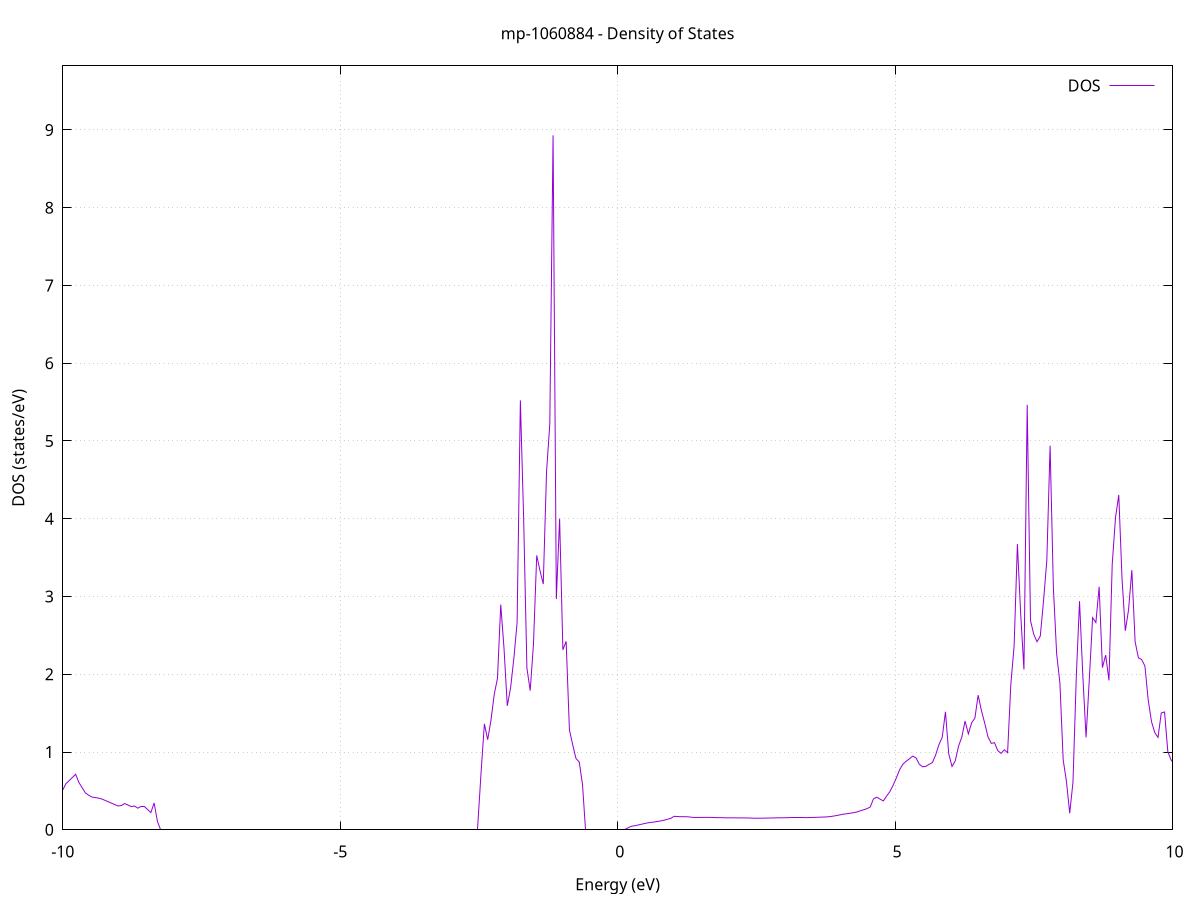 set title 'mp-1060884 - Density of States'
set xlabel 'Energy (eV)'
set ylabel 'DOS (states/eV)'
set grid
set xrange [-10:10]
set yrange [0:9.823]
set xzeroaxis lt -1
set terminal png size 800,600
set output 'mp-1060884_dos_gnuplot.png'
plot '-' using 1:2 with lines title 'DOS'
-41.415100 0.000000
-41.356200 0.000000
-41.297300 0.000000
-41.238300 0.000000
-41.179400 0.000000
-41.120500 0.000000
-41.061500 0.000000
-41.002600 0.000000
-40.943700 0.000000
-40.884700 0.000000
-40.825800 0.000000
-40.766900 0.000000
-40.707900 0.000000
-40.649000 0.000000
-40.590100 0.000000
-40.531100 0.000000
-40.472200 0.000000
-40.413300 0.000000
-40.354300 0.000000
-40.295400 0.000000
-40.236500 0.000000
-40.177500 0.000000
-40.118600 0.000000
-40.059700 0.000000
-40.000700 0.000000
-39.941800 0.000000
-39.882900 0.000000
-39.823900 0.000000
-39.765000 0.000000
-39.706100 0.000000
-39.647100 0.000000
-39.588200 0.000000
-39.529300 0.000000
-39.470300 0.000000
-39.411400 0.000000
-39.352500 0.000000
-39.293500 0.000000
-39.234600 0.000000
-39.175700 0.000000
-39.116700 0.000000
-39.057800 0.000000
-38.998900 0.000000
-38.939900 0.000000
-38.881000 0.000000
-38.822100 0.000000
-38.763100 0.000000
-38.704200 0.000000
-38.645300 0.000000
-38.586300 0.000000
-38.527400 0.000000
-38.468500 0.000000
-38.409500 0.000000
-38.350600 0.000000
-38.291700 0.000000
-38.232700 0.000000
-38.173800 0.000000
-38.114900 0.000000
-38.055900 0.000000
-37.997000 0.000000
-37.938100 0.000000
-37.879100 0.000000
-37.820200 0.000000
-37.761300 0.000000
-37.702300 0.000000
-37.643400 0.000000
-37.584500 0.000000
-37.525500 0.000000
-37.466600 0.000000
-37.407700 0.000000
-37.348700 0.000000
-37.289800 0.000000
-37.230900 0.000000
-37.171900 0.000000
-37.113000 0.000000
-37.054100 0.000000
-36.995100 0.000000
-36.936200 0.000000
-36.877300 0.000000
-36.818300 0.000000
-36.759400 0.000000
-36.700500 0.000000
-36.641500 0.000000
-36.582600 0.000000
-36.523700 0.000000
-36.464700 0.000000
-36.405800 0.000000
-36.346900 0.000000
-36.287900 0.000000
-36.229000 0.000000
-36.170100 0.000000
-36.111200 0.000000
-36.052200 0.098100
-35.993300 0.459300
-35.934400 0.564700
-35.875400 0.539100
-35.816500 0.591100
-35.757600 0.622600
-35.698600 0.661600
-35.639700 0.709200
-35.580800 0.786300
-35.521800 0.862400
-35.462900 0.937900
-35.404000 1.138300
-35.345000 1.352800
-35.286100 1.607200
-35.227200 3.929500
-35.168200 2.289100
-35.109300 0.000000
-35.050400 0.000000
-34.991400 0.000000
-34.932500 0.000000
-34.873600 0.000000
-34.814600 0.000000
-34.755700 0.000000
-34.696800 0.000000
-34.637800 0.000000
-34.578900 0.000000
-34.520000 0.000000
-34.461000 0.000000
-34.402100 0.000000
-34.343200 0.000000
-34.284200 0.000000
-34.225300 0.000000
-34.166400 0.000000
-34.107400 0.000000
-34.048500 0.000000
-33.989600 0.000000
-33.930600 0.000000
-33.871700 0.000000
-33.812800 0.000000
-33.753800 0.000000
-33.694900 0.000000
-33.636000 0.000000
-33.577000 0.000000
-33.518100 0.000000
-33.459200 0.000000
-33.400200 0.000000
-33.341300 0.000000
-33.282400 0.000000
-33.223400 0.000000
-33.164500 0.000000
-33.105600 0.000000
-33.046600 0.000000
-32.987700 0.000000
-32.928800 0.000000
-32.869800 0.000000
-32.810900 0.000000
-32.752000 0.000000
-32.693000 0.000000
-32.634100 0.000000
-32.575200 0.000000
-32.516200 0.000000
-32.457300 0.000000
-32.398400 0.000000
-32.339400 0.000000
-32.280500 0.000000
-32.221600 0.000000
-32.162600 0.000000
-32.103700 0.000000
-32.044800 0.000000
-31.985800 0.000000
-31.926900 0.000000
-31.868000 0.000000
-31.809000 0.000000
-31.750100 0.000000
-31.691200 0.000000
-31.632200 0.000000
-31.573300 0.000000
-31.514400 0.000000
-31.455400 0.000000
-31.396500 0.000000
-31.337600 0.000000
-31.278600 0.000000
-31.219700 0.000000
-31.160800 0.000000
-31.101800 0.000000
-31.042900 0.000000
-30.984000 0.000000
-30.925000 0.000000
-30.866100 0.000000
-30.807200 0.000000
-30.748200 0.000000
-30.689300 0.000000
-30.630400 0.000000
-30.571400 0.000000
-30.512500 0.000000
-30.453600 0.000000
-30.394600 0.000000
-30.335700 0.000000
-30.276800 0.000000
-30.217800 0.000000
-30.158900 0.000000
-30.100000 0.000000
-30.041000 0.000000
-29.982100 0.000000
-29.923200 0.000000
-29.864200 0.000000
-29.805300 0.000000
-29.746400 0.000000
-29.687400 0.000000
-29.628500 0.000000
-29.569600 0.000000
-29.510600 0.000000
-29.451700 0.000000
-29.392800 0.000000
-29.333800 0.000000
-29.274900 0.000000
-29.216000 0.000000
-29.157000 0.000000
-29.098100 0.000000
-29.039200 0.000000
-28.980200 0.000000
-28.921300 0.000000
-28.862400 0.000000
-28.803400 0.000000
-28.744500 0.000000
-28.685600 0.000000
-28.626600 0.000000
-28.567700 0.000000
-28.508800 0.000000
-28.449800 0.000000
-28.390900 0.000000
-28.332000 0.000000
-28.273000 0.000000
-28.214100 0.000000
-28.155200 0.000000
-28.096200 0.000000
-28.037300 0.000000
-27.978400 0.000000
-27.919400 0.000000
-27.860500 0.000000
-27.801600 0.000000
-27.742600 0.000000
-27.683700 0.000000
-27.624800 0.000000
-27.565800 0.000000
-27.506900 0.000000
-27.448000 0.000000
-27.389100 0.000000
-27.330100 0.000000
-27.271200 0.000000
-27.212300 0.000000
-27.153300 0.000000
-27.094400 0.000000
-27.035500 0.000000
-26.976500 0.000000
-26.917600 0.000000
-26.858700 0.000000
-26.799700 0.000000
-26.740800 0.000000
-26.681900 0.000000
-26.622900 0.000000
-26.564000 0.000000
-26.505100 0.000000
-26.446100 0.000000
-26.387200 0.000000
-26.328300 0.000000
-26.269300 0.000000
-26.210400 0.000000
-26.151500 0.000000
-26.092500 0.000000
-26.033600 0.000000
-25.974700 0.000000
-25.915700 0.000000
-25.856800 0.000000
-25.797900 0.000000
-25.738900 0.000000
-25.680000 0.000000
-25.621100 0.000000
-25.562100 0.000000
-25.503200 0.000000
-25.444300 0.000000
-25.385300 0.000000
-25.326400 0.000000
-25.267500 0.000000
-25.208500 0.000000
-25.149600 0.000000
-25.090700 0.000000
-25.031700 0.000000
-24.972800 0.000000
-24.913900 0.000000
-24.854900 0.000000
-24.796000 0.000000
-24.737100 0.000000
-24.678100 0.000000
-24.619200 0.000000
-24.560300 0.000000
-24.501300 0.000000
-24.442400 0.000000
-24.383500 0.000000
-24.324500 0.000000
-24.265600 0.000000
-24.206700 0.000000
-24.147700 0.000000
-24.088800 0.000000
-24.029900 0.000000
-23.970900 0.000000
-23.912000 0.000000
-23.853100 0.000000
-23.794100 0.000000
-23.735200 0.000000
-23.676300 0.000000
-23.617300 0.000000
-23.558400 0.000000
-23.499500 0.000000
-23.440500 0.000000
-23.381600 0.000000
-23.322700 0.000000
-23.263700 0.000000
-23.204800 0.000000
-23.145900 0.000000
-23.086900 0.000000
-23.028000 0.000000
-22.969100 0.000000
-22.910100 0.000000
-22.851200 0.000000
-22.792300 0.000000
-22.733300 0.000000
-22.674400 0.000000
-22.615500 0.000000
-22.556500 0.000000
-22.497600 0.000000
-22.438700 0.000000
-22.379700 0.000000
-22.320800 0.000000
-22.261900 0.000000
-22.202900 0.000000
-22.144000 0.000000
-22.085100 0.000000
-22.026100 0.000000
-21.967200 0.000000
-21.908300 0.000000
-21.849300 0.000000
-21.790400 0.000000
-21.731500 0.000000
-21.672500 0.000000
-21.613600 0.000000
-21.554700 0.000000
-21.495700 0.000000
-21.436800 0.000000
-21.377900 0.000000
-21.318900 0.000000
-21.260000 0.000000
-21.201100 0.000000
-21.142100 0.000000
-21.083200 0.000000
-21.024300 0.000000
-20.965300 0.000000
-20.906400 0.000000
-20.847500 0.000000
-20.788500 0.000000
-20.729600 0.000000
-20.670700 0.000000
-20.611700 0.000000
-20.552800 0.000000
-20.493900 0.000000
-20.434900 0.000000
-20.376000 0.000000
-20.317100 0.000000
-20.258100 0.000000
-20.199200 0.000000
-20.140300 0.000000
-20.081300 0.000000
-20.022400 0.000000
-19.963500 0.000000
-19.904500 0.000000
-19.845600 0.000000
-19.786700 0.000000
-19.727700 0.000000
-19.668800 0.000000
-19.609900 0.000000
-19.550900 0.000000
-19.492000 0.000000
-19.433100 0.000000
-19.374100 0.000000
-19.315200 0.000000
-19.256300 0.000000
-19.197300 0.000000
-19.138400 0.000000
-19.079500 0.000000
-19.020500 0.000000
-18.961600 0.000000
-18.902700 0.000000
-18.843700 0.000000
-18.784800 0.000000
-18.725900 0.000000
-18.666900 0.000000
-18.608000 0.000000
-18.549100 0.000000
-18.490200 0.000000
-18.431200 0.000000
-18.372300 0.000000
-18.313400 0.000000
-18.254400 0.000000
-18.195500 0.000000
-18.136600 0.000000
-18.077600 0.000000
-18.018700 0.000000
-17.959800 0.000000
-17.900800 0.000000
-17.841900 0.000000
-17.783000 0.000000
-17.724000 0.000000
-17.665100 0.000000
-17.606200 0.000000
-17.547200 0.000000
-17.488300 0.000000
-17.429400 0.000000
-17.370400 0.000000
-17.311500 0.000000
-17.252600 0.000000
-17.193600 0.000000
-17.134700 0.000000
-17.075800 0.000000
-17.016800 0.000000
-16.957900 0.000000
-16.899000 0.000000
-16.840000 0.000000
-16.781100 0.000000
-16.722200 0.000000
-16.663200 0.000000
-16.604300 0.000000
-16.545400 0.000000
-16.486400 0.000000
-16.427500 0.000000
-16.368600 0.000000
-16.309600 0.000000
-16.250700 0.000000
-16.191800 0.000000
-16.132800 0.000000
-16.073900 0.000000
-16.015000 0.000000
-15.956000 0.000000
-15.897100 0.000000
-15.838200 0.000000
-15.779200 0.000000
-15.720300 0.000000
-15.661400 0.000000
-15.602400 0.000000
-15.543500 0.000000
-15.484600 0.000000
-15.425600 0.000000
-15.366700 0.000000
-15.307800 0.000000
-15.248800 0.000000
-15.189900 0.000000
-15.131000 0.000000
-15.072000 0.000000
-15.013100 0.000000
-14.954200 0.000000
-14.895200 0.000000
-14.836300 0.000000
-14.777400 0.000000
-14.718400 0.000000
-14.659500 0.000000
-14.600600 0.000000
-14.541600 0.000000
-14.482700 0.000000
-14.423800 0.000000
-14.364800 0.000000
-14.305900 0.000000
-14.247000 0.000000
-14.188000 0.000000
-14.129100 0.000000
-14.070200 0.000000
-14.011200 0.000000
-13.952300 0.834900
-13.893400 0.335200
-13.834400 0.388300
-13.775500 0.441400
-13.716600 0.494500
-13.657600 0.425200
-13.598700 0.444300
-13.539800 0.463400
-13.480800 0.482500
-13.421900 0.505500
-13.363000 0.530600
-13.304000 0.564700
-13.245100 0.895600
-13.186200 0.766000
-13.127200 0.636400
-13.068300 0.506800
-13.009400 0.401500
-12.950400 0.268000
-12.891500 0.259600
-12.832600 0.251200
-12.773600 0.242900
-12.714700 0.234500
-12.655800 0.226100
-12.596800 0.217700
-12.537900 0.173300
-12.479000 0.170700
-12.420000 0.168100
-12.361100 0.165600
-12.302200 0.163000
-12.243200 0.160400
-12.184300 0.222500
-12.125400 0.225800
-12.066400 0.229100
-12.007500 0.232400
-11.948600 0.238800
-11.889600 0.256500
-11.830700 0.274300
-11.771800 0.335800
-11.712800 0.720500
-11.653900 0.675700
-11.595000 0.733400
-11.536000 0.713700
-11.477100 0.746700
-11.418200 0.782700
-11.359200 0.477300
-11.300300 0.231400
-11.241400 0.202900
-11.182400 0.362300
-11.123500 0.683500
-11.064600 1.054900
-11.005600 1.056300
-10.946700 1.064300
-10.887800 1.076100
-10.828800 1.357900
-10.769900 1.206300
-10.711000 1.345300
-10.652000 1.711000
-10.593100 1.336400
-10.534200 0.770600
-10.475200 1.983400
-10.416300 1.405700
-10.357400 0.427300
-10.298400 0.431100
-10.239500 0.434800
-10.180600 0.438600
-10.121600 0.442300
-10.062700 0.446100
-10.003800 0.506300
-9.944800 0.591100
-9.885900 0.632200
-9.827000 0.673100
-9.768100 0.714000
-9.709100 0.607100
-9.650200 0.540300
-9.591300 0.473400
-9.532300 0.443700
-9.473400 0.420400
-9.414500 0.413700
-9.355500 0.407400
-9.296600 0.395800
-9.237700 0.377800
-9.178700 0.359700
-9.119800 0.341600
-9.060900 0.323600
-9.001900 0.305500
-8.943000 0.313000
-8.884100 0.337100
-8.825100 0.317900
-8.766200 0.298800
-8.707300 0.305000
-8.648300 0.277700
-8.589400 0.300000
-8.530500 0.299100
-8.471500 0.260300
-8.412600 0.221400
-8.353700 0.345200
-8.294700 0.108200
-8.235800 0.000000
-8.176900 0.000000
-8.117900 0.000000
-8.059000 0.000000
-8.000100 0.000000
-7.941100 0.000000
-7.882200 0.000000
-7.823300 0.000000
-7.764300 0.000000
-7.705400 0.000000
-7.646500 0.000000
-7.587500 0.000000
-7.528600 0.000000
-7.469700 0.000000
-7.410700 0.000000
-7.351800 0.000000
-7.292900 0.000000
-7.233900 0.000000
-7.175000 0.000000
-7.116100 0.000000
-7.057100 0.000000
-6.998200 0.000000
-6.939300 0.000000
-6.880300 0.000000
-6.821400 0.000000
-6.762500 0.000000
-6.703500 0.000000
-6.644600 0.000000
-6.585700 0.000000
-6.526700 0.000000
-6.467800 0.000000
-6.408900 0.000000
-6.349900 0.000000
-6.291000 0.000000
-6.232100 0.000000
-6.173100 0.000000
-6.114200 0.000000
-6.055300 0.000000
-5.996300 0.000000
-5.937400 0.000000
-5.878500 0.000000
-5.819500 0.000000
-5.760600 0.000000
-5.701700 0.000000
-5.642700 0.000000
-5.583800 0.000000
-5.524900 0.000000
-5.465900 0.000000
-5.407000 0.000000
-5.348100 0.000000
-5.289100 0.000000
-5.230200 0.000000
-5.171300 0.000000
-5.112300 0.000000
-5.053400 0.000000
-4.994500 0.000000
-4.935500 0.000000
-4.876600 0.000000
-4.817700 0.000000
-4.758700 0.000000
-4.699800 0.000000
-4.640900 0.000000
-4.581900 0.000000
-4.523000 0.000000
-4.464100 0.000000
-4.405100 0.000000
-4.346200 0.000000
-4.287300 0.000000
-4.228300 0.000000
-4.169400 0.000000
-4.110500 0.000000
-4.051500 0.000000
-3.992600 0.000000
-3.933700 0.000000
-3.874700 0.000000
-3.815800 0.000000
-3.756900 0.000000
-3.697900 0.000000
-3.639000 0.000000
-3.580100 0.000000
-3.521100 0.000000
-3.462200 0.000000
-3.403300 0.000000
-3.344300 0.000000
-3.285400 0.000000
-3.226500 0.000000
-3.167500 0.000000
-3.108600 0.000000
-3.049700 0.000000
-2.990700 0.000000
-2.931800 0.000000
-2.872900 0.000000
-2.813900 0.000000
-2.755000 0.000000
-2.696100 0.000000
-2.637100 0.000000
-2.578200 0.000000
-2.519300 0.000000
-2.460300 0.748200
-2.401400 1.362300
-2.342500 1.158400
-2.283500 1.405800
-2.224600 1.739100
-2.165700 1.947900
-2.106700 2.895100
-2.047800 2.331900
-1.988900 1.594000
-1.929900 1.822100
-1.871000 2.199000
-1.812100 2.664200
-1.753100 5.521300
-1.694200 4.004400
-1.635300 2.078800
-1.576300 1.789200
-1.517400 2.382700
-1.458500 3.528100
-1.399500 3.332000
-1.340600 3.160000
-1.281700 4.598000
-1.222700 5.220900
-1.163800 8.929700
-1.104900 2.967100
-1.046000 4.000400
-0.987000 2.314500
-0.928100 2.422300
-0.869200 1.284800
-0.810200 1.093000
-0.751300 0.917300
-0.692400 0.871800
-0.633400 0.583200
-0.574500 0.000000
-0.515600 0.000000
-0.456600 0.000000
-0.397700 0.000000
-0.338800 0.000000
-0.279800 0.000000
-0.220900 0.000000
-0.162000 0.000000
-0.103000 0.000000
-0.044100 0.000000
0.014800 0.000000
0.073800 0.000000
0.132700 0.005200
0.191600 0.027500
0.250600 0.045500
0.309500 0.052100
0.368400 0.061100
0.427400 0.071000
0.486300 0.080500
0.545200 0.089400
0.604200 0.095300
0.663100 0.100400
0.722000 0.107100
0.781000 0.114500
0.839900 0.123500
0.898800 0.135100
0.957800 0.147300
1.016700 0.173300
1.075600 0.170200
1.134600 0.167700
1.193500 0.168500
1.252400 0.167300
1.311400 0.163300
1.370300 0.158500
1.429200 0.158300
1.488200 0.158800
1.547100 0.159300
1.606000 0.159500
1.665000 0.159300
1.723900 0.158000
1.782800 0.155800
1.841800 0.155900
1.900700 0.155100
1.959600 0.153800
2.018600 0.153300
2.077500 0.153200
2.136400 0.153100
2.195400 0.153000
2.254300 0.152700
2.313200 0.152200
2.372200 0.151200
2.431100 0.149500
2.490000 0.148400
2.549000 0.148800
2.607900 0.149400
2.666800 0.150100
2.725800 0.150900
2.784700 0.151800
2.843600 0.152900
2.902600 0.154200
2.961500 0.154700
3.020400 0.154900
3.079400 0.155100
3.138300 0.155200
3.197200 0.155200
3.256200 0.155300
3.315100 0.155300
3.374000 0.155900
3.433000 0.156800
3.491900 0.157900
3.550800 0.159500
3.609800 0.161000
3.668700 0.162600
3.727600 0.164200
3.786600 0.166500
3.845500 0.171500
3.904400 0.177900
3.963400 0.185600
4.022300 0.194000
4.081200 0.202300
4.140200 0.207700
4.199100 0.213500
4.258000 0.220200
4.317000 0.230000
4.375900 0.244600
4.434800 0.257900
4.493800 0.271200
4.552700 0.293500
4.611600 0.398800
4.670600 0.418800
4.729500 0.394400
4.788400 0.370700
4.847400 0.434000
4.906300 0.490700
4.965200 0.573200
5.024200 0.669900
5.083100 0.773900
5.142000 0.844200
5.201000 0.882100
5.259900 0.913600
5.318800 0.947400
5.377800 0.923900
5.436700 0.843300
5.495600 0.809800
5.554600 0.815800
5.613500 0.841300
5.672400 0.863800
5.731400 0.962600
5.790300 1.093600
5.849200 1.187000
5.908200 1.517400
5.967100 0.976400
6.026000 0.814500
6.085000 0.886900
6.143900 1.075100
6.202800 1.191700
6.261800 1.398300
6.320700 1.233600
6.379600 1.375400
6.438600 1.435500
6.497500 1.731200
6.556400 1.532200
6.615400 1.372100
6.674300 1.195300
6.733200 1.111500
6.792200 1.119600
6.851100 1.018200
6.910000 0.982200
6.969000 1.028800
7.027900 0.991200
7.086800 1.875000
7.145800 2.366400
7.204700 3.673800
7.263600 2.779800
7.322600 2.060700
7.381500 5.464700
7.440400 2.691400
7.499400 2.513500
7.558300 2.418200
7.617200 2.490900
7.676200 2.947000
7.735100 3.464200
7.794000 4.938300
7.852900 3.117600
7.911900 2.265600
7.970800 1.887500
8.029700 0.900600
8.088700 0.620700
8.147600 0.213300
8.206500 0.612800
8.265500 1.956000
8.324400 2.938800
8.383300 1.990100
8.442300 1.188500
8.501200 1.943100
8.560100 2.727700
8.619100 2.664300
8.678000 3.124500
8.736900 2.085200
8.795900 2.245700
8.854800 1.920700
8.913700 3.414300
8.972700 4.012600
9.031600 4.305900
9.090500 3.228200
9.149500 2.558300
9.208400 2.831200
9.267300 3.338500
9.326300 2.419500
9.385200 2.211300
9.444100 2.189900
9.503100 2.104800
9.562000 1.671200
9.620900 1.392800
9.679900 1.250600
9.738800 1.187200
9.797700 1.502000
9.856700 1.515200
9.915600 1.005100
9.974500 0.898700
10.033500 0.842500
10.092400 0.818900
10.151300 0.833900
10.210300 0.901500
10.269200 0.957200
10.328100 0.957700
10.387100 0.910400
10.446000 0.855100
10.504900 0.821900
10.563900 0.727000
10.622800 0.578300
10.681700 0.577800
10.740700 0.594000
10.799600 0.777700
10.858500 0.978600
10.917500 1.132200
10.976400 1.205800
11.035300 1.251100
11.094300 1.045800
11.153200 0.764400
11.212100 0.762300
11.271100 0.783100
11.330000 0.824700
11.388900 0.781200
11.447900 0.742100
11.506800 0.762500
11.565700 0.820400
11.624700 0.841700
11.683600 0.817000
11.742500 0.796200
11.801500 0.772000
11.860400 0.745500
11.919300 0.761600
11.978300 0.777300
12.037200 0.805000
12.096100 0.815000
12.155100 0.811900
12.214000 0.810400
12.272900 0.816200
12.331900 0.791100
12.390800 0.785400
12.449700 0.762700
12.508700 0.711100
12.567600 0.650300
12.626500 0.592700
12.685500 0.566500
12.744400 0.547400
12.803300 0.544900
12.862300 0.558200
12.921200 0.560500
12.980100 0.575500
13.039100 0.611300
13.098000 0.682700
13.156900 0.695400
13.215900 0.782900
13.274800 0.776800
13.333700 0.766800
13.392700 0.743500
13.451600 0.735100
13.510500 0.693000
13.569500 0.644300
13.628400 0.620600
13.687300 0.687300
13.746300 0.831100
13.805200 0.893900
13.864100 0.874600
13.923100 0.876400
13.982000 0.830900
14.040900 0.836200
14.099900 0.826000
14.158800 0.824800
14.217700 0.802900
14.276700 0.798000
14.335600 0.768100
14.394500 0.777400
14.453500 0.727500
14.512400 0.727000
14.571300 0.729700
14.630300 0.755600
14.689200 0.739100
14.748100 0.666700
14.807100 0.622300
14.866000 0.586100
14.924900 0.549100
14.983900 0.537600
15.042800 0.592600
15.101700 0.666500
15.160700 0.767900
15.219600 0.832200
15.278500 0.850500
15.337500 0.834500
15.396400 0.756700
15.455300 0.724800
15.514300 0.681400
15.573200 0.668800
15.632100 0.657900
15.691100 0.618100
15.750000 0.615500
15.808900 0.604400
15.867900 0.601600
15.926800 0.593500
15.985700 0.588300
16.044700 0.587300
16.103600 0.599600
16.162500 0.603700
16.221500 0.663700
16.280400 0.639700
16.339300 0.579100
16.398300 0.518800
16.457200 0.484900
16.516100 0.489500
16.575000 0.486600
16.634000 0.490300
16.692900 0.500600
16.751800 0.500700
16.810800 0.493700
16.869700 0.489400
16.928600 0.491400
16.987600 0.510500
17.046500 0.525000
17.105400 0.550500
17.164400 0.585300
17.223300 0.589000
17.282200 0.574000
17.341200 0.542800
17.400100 0.504300
17.459000 0.482400
17.518000 0.463700
17.576900 0.459900
17.635800 0.461800
17.694800 0.463500
17.753700 0.465100
17.812600 0.467200
17.871600 0.470600
17.930500 0.512500
17.989400 0.600800
18.048400 0.580000
18.107300 0.581600
18.166200 0.591300
18.225200 0.629200
18.284100 0.631400
18.343000 0.665300
18.402000 0.697200
18.460900 0.681100
18.519800 0.652000
18.578800 0.626300
18.637700 0.616100
18.696600 0.615600
18.755600 0.647900
18.814500 0.688500
18.873400 0.658100
18.932400 0.671300
18.991300 0.668400
19.050200 0.674100
19.109200 0.693300
19.168100 0.721000
19.227000 0.774600
19.286000 0.804600
19.344900 0.822600
19.403800 0.772100
19.462800 0.689200
19.521700 0.648700
19.580600 0.595100
19.639600 0.541800
19.698500 0.503900
19.757400 0.477700
19.816400 0.471900
19.875300 0.487200
19.934200 0.527300
19.993200 0.571400
20.052100 0.620200
20.111000 0.647500
20.170000 0.647900
20.228900 0.638600
20.287800 0.642000
20.346800 0.655700
20.405700 0.671400
20.464600 0.690600
20.523600 0.690500
20.582500 0.661500
20.641400 0.653900
20.700400 0.644900
20.759300 0.634900
20.818200 0.617400
20.877200 0.613600
20.936100 0.625700
20.995000 0.628600
21.054000 0.637600
21.112900 0.614600
21.171800 0.595200
21.230800 0.585900
21.289700 0.579900
21.348600 0.584600
21.407600 0.543500
21.466500 0.538400
21.525400 0.567600
21.584400 0.703000
21.643300 0.813500
21.702200 0.802700
21.761200 0.833500
21.820100 0.814600
21.879000 0.848400
21.938000 0.906300
21.996900 0.939800
22.055800 0.932700
22.114800 0.847900
22.173700 0.798000
22.232600 0.786400
22.291600 0.785000
22.350500 0.776600
22.409400 0.732900
22.468400 0.744000
22.527300 0.779900
22.586200 0.784200
22.645200 0.778700
22.704100 0.754000
22.763000 0.734400
22.822000 0.745000
22.880900 0.745500
22.939800 0.729200
22.998800 0.667100
23.057700 0.677500
23.116600 0.659600
23.175600 0.662200
23.234500 0.666600
23.293400 0.687100
23.352400 0.704700
23.411300 0.735900
23.470200 0.801800
23.529200 0.878800
23.588100 0.885400
23.647000 0.923700
23.706000 1.074000
23.764900 1.068300
23.823800 0.955100
23.882800 0.898800
23.941700 0.893100
24.000600 0.931600
24.059600 0.852400
24.118500 0.837900
24.177400 0.797000
24.236400 0.781000
24.295300 0.805900
24.354200 0.784100
24.413200 0.713100
24.472100 0.903700
24.531000 0.765800
24.590000 0.707500
24.648900 0.695300
24.707800 0.851900
24.766800 0.926600
24.825700 0.848400
24.884600 0.844900
24.943600 0.755400
25.002500 0.737900
25.061400 0.738600
25.120400 0.720300
25.179300 0.695500
25.238200 0.648700
25.297200 0.620900
25.356100 0.600900
25.415000 0.562600
25.473900 0.547300
25.532900 0.531200
25.591800 0.522400
25.650700 0.557600
25.709700 0.542100
25.768600 0.484000
25.827500 0.439300
25.886500 0.421300
25.945400 0.414800
26.004300 0.431000
26.063300 0.464300
26.122200 0.509700
26.181100 0.582800
26.240100 0.661800
26.299000 0.755600
26.357900 0.953600
26.416900 1.001200
26.475800 1.063800
26.534700 1.055300
26.593700 1.036100
26.652600 1.014800
26.711500 0.895500
26.770500 0.814800
26.829400 0.744000
26.888300 0.740700
26.947300 0.753900
27.006200 0.813300
27.065100 0.881800
27.124100 0.919700
27.183000 0.916400
27.241900 0.897800
27.300900 0.887300
27.359800 0.884800
27.418700 0.855000
27.477700 0.871600
27.536600 0.779600
27.595500 0.716600
27.654500 0.716100
27.713400 0.905900
27.772300 0.917400
27.831300 0.876700
27.890200 0.868400
27.949100 0.894300
28.008100 0.938400
28.067000 0.924600
28.125900 0.903800
28.184900 0.936600
28.243800 0.969600
28.302700 0.929400
28.361700 0.917400
28.420600 0.936000
28.479500 0.921900
28.538500 0.892500
28.597400 0.887900
28.656300 0.862800
28.715300 0.875100
28.774200 0.885700
28.833100 0.889100
28.892100 0.885000
28.951000 0.893600
29.009900 0.945100
29.068900 0.863100
29.127800 0.801600
29.186700 0.734000
29.245700 0.684700
29.304600 0.655200
29.363500 0.635200
29.422500 0.639800
29.481400 0.644300
29.540300 0.652400
29.599300 0.680600
29.658200 0.713900
29.717100 0.755100
29.776100 0.831400
29.835000 0.938300
29.893900 0.931600
29.952900 0.975200
30.011800 1.039500
30.070700 1.106500
30.129700 1.099000
30.188600 1.082800
30.247500 1.104300
30.306500 1.158600
30.365400 1.145200
30.424300 1.093700
30.483300 1.028500
30.542200 0.946500
30.601100 0.915300
30.660100 0.860200
30.719000 0.845500
30.777900 0.848400
30.836900 0.873500
30.895800 0.899000
30.954700 0.908800
31.013700 0.947700
31.072600 1.003700
31.131500 0.948800
31.190500 0.870600
31.249400 0.850100
31.308300 0.872200
31.367300 0.908800
31.426200 0.903700
31.485100 0.929400
31.544100 0.935500
31.603000 0.968800
31.661900 0.937900
31.720900 0.917200
31.779800 0.918100
31.838700 0.939000
31.897700 0.964800
31.956600 1.025600
32.015500 1.093000
32.074500 1.070700
32.133400 1.057000
32.192300 1.032700
32.251300 1.002200
32.310200 0.988300
32.369100 1.012600
32.428100 1.036000
32.487000 1.052900
32.545900 1.050800
32.604900 1.011800
32.663800 1.011800
32.722700 0.897100
32.781700 0.882900
32.840600 0.881900
32.899500 0.884800
32.958500 0.894600
33.017400 0.940300
33.076300 0.984000
33.135300 1.014900
33.194200 0.983800
33.253100 0.982600
33.312100 0.931300
33.371000 0.921600
33.429900 0.935100
33.488900 0.966000
33.547800 0.969800
33.606700 0.933300
33.665700 0.950100
33.724600 0.928000
33.783500 0.927300
33.842500 0.980200
33.901400 1.025200
33.960300 1.177400
34.019300 1.325000
34.078200 1.321100
34.137100 1.287000
34.196000 1.192200
34.255000 1.125600
34.313900 1.064600
34.372800 1.016100
34.431800 0.960800
34.490700 0.936600
34.549600 0.924300
34.608600 0.939400
34.667500 0.989500
34.726400 1.062100
34.785400 1.093300
34.844300 1.126800
34.903200 1.126700
34.962200 1.182300
35.021100 1.219900
35.080000 1.225000
35.139000 1.232700
35.197900 1.144000
35.256800 1.077000
35.315800 1.052000
35.374700 1.024200
35.433600 0.972600
35.492600 0.972200
35.551500 0.991700
35.610400 1.025100
35.669400 1.082100
35.728300 1.093700
35.787200 1.087000
35.846200 1.115800
35.905100 1.081400
35.964000 1.153500
36.023000 1.132900
36.081900 1.162600
36.140800 1.173600
36.199800 1.112000
36.258700 1.085800
36.317600 1.096000
36.376600 1.131000
36.435500 1.004200
36.494400 0.962100
36.553400 0.957600
36.612300 0.995800
36.671200 1.046900
36.730200 1.100600
36.789100 1.171600
36.848000 1.254200
36.907000 1.270200
36.965900 1.293000
37.024800 1.281900
37.083800 1.273700
37.142700 1.182600
37.201600 1.154800
37.260600 1.118500
37.319500 1.116800
37.378400 1.110400
37.437400 1.048600
37.496300 1.019300
37.555200 1.018900
37.614200 1.046800
37.673100 1.066000
37.732000 1.163700
37.791000 1.120500
37.849900 1.124300
37.908800 1.146400
37.967800 1.151100
38.026700 1.150000
38.085600 1.160200
38.144600 1.173800
38.203500 1.162600
38.262400 1.185000
38.321400 1.141900
38.380300 1.137600
38.439200 1.151600
38.498200 1.160600
38.557100 1.178100
38.616000 1.185400
38.675000 1.195200
38.733900 1.148900
38.792800 1.140500
38.851800 1.173000
38.910700 1.208500
38.969600 1.205100
39.028600 1.220600
39.087500 1.161200
39.146400 1.112800
39.205400 1.074600
39.264300 0.995800
39.323200 0.926600
39.382200 0.889200
39.441100 0.842400
39.500000 0.818600
39.559000 0.817400
39.617900 0.868600
39.676800 0.908600
39.735800 0.900800
39.794700 0.874600
39.853600 0.888300
39.912600 0.918300
39.971500 0.882700
40.030400 0.925500
40.089400 0.957800
40.148300 0.976900
40.207200 1.078700
40.266200 1.105200
40.325100 1.105200
40.384000 1.063200
40.443000 1.004400
40.501900 0.961000
40.560800 0.957700
40.619800 1.030200
40.678700 1.090500
40.737600 1.146000
40.796600 1.169800
40.855500 1.178200
40.914400 1.176100
40.973400 1.158700
41.032300 1.128100
41.091200 1.103800
41.150200 1.097000
41.209100 1.073900
41.268000 1.043300
41.327000 1.020200
41.385900 1.044600
41.444800 1.008800
41.503800 0.998300
41.562700 0.987900
41.621600 1.078800
41.680600 1.096900
41.739500 1.083600
41.798400 1.082800
41.857400 1.027600
41.916300 1.030200
41.975200 1.026500
42.034200 1.063200
42.093100 1.019200
42.152000 1.017900
42.211000 1.015400
42.269900 1.009800
42.328800 0.960100
42.387800 0.935300
42.446700 0.927900
42.505600 0.904900
42.564600 0.906200
42.623500 0.927800
42.682400 0.957000
42.741400 1.019900
42.800300 1.060400
42.859200 1.037000
42.918200 1.015200
42.977100 1.033000
43.036000 1.061100
43.094900 1.069300
43.153900 1.105500
43.212800 1.138900
43.271700 1.102000
43.330700 1.033400
43.389600 1.029900
43.448500 1.051600
43.507500 0.998900
43.566400 1.058900
43.625300 1.092200
43.684300 1.106500
43.743200 1.090500
43.802100 1.071700
43.861100 1.089200
43.920000 1.081100
43.978900 1.067900
44.037900 1.073200
44.096800 1.092100
44.155700 1.107200
44.214700 1.128300
44.273600 1.111300
44.332500 1.084200
44.391500 1.117300
44.450400 1.167800
44.509300 1.242700
44.568300 1.072900
44.627200 1.046400
44.686100 1.016300
44.745100 0.983800
44.804000 0.971000
44.862900 0.957000
44.921900 0.979400
44.980800 1.002100
45.039700 1.137400
45.098700 1.184300
45.157600 1.154400
45.216500 1.123200
45.275500 1.128700
45.334400 1.220300
45.393300 1.226400
45.452300 1.227300
45.511200 1.233300
45.570100 1.198800
45.629100 1.135000
45.688000 1.080200
45.746900 1.043300
45.805900 1.024300
45.864800 1.031700
45.923700 1.122100
45.982700 1.106000
46.041600 1.141100
46.100500 1.174200
46.159500 1.319600
46.218400 1.413200
46.277300 1.386000
46.336300 1.398600
46.395200 1.343100
46.454100 1.261800
46.513100 1.201700
46.572000 1.159400
46.630900 1.138900
46.689900 1.115600
46.748800 1.092800
46.807700 1.137800
46.866700 1.232600
46.925600 1.292400
46.984500 1.258300
47.043500 1.156600
47.102400 1.087600
47.161300 0.993000
47.220300 0.972200
47.279200 0.979400
47.338100 0.969700
47.397100 1.018600
47.456000 0.993500
47.514900 1.010300
47.573900 1.023600
47.632800 1.027800
47.691700 1.106000
47.750700 1.226700
47.809600 1.247700
47.868500 1.320100
47.927500 1.382900
47.986400 1.392000
48.045300 1.358100
48.104300 1.340400
48.163200 1.309800
48.222100 1.214800
48.281100 1.169100
48.340000 1.182100
48.398900 1.258700
48.457900 1.214700
48.516800 1.172300
48.575700 1.095900
48.634700 1.080400
48.693600 1.100300
48.752500 1.160000
48.811500 1.209900
48.870400 1.248800
48.929300 1.319000
48.988300 1.367500
49.047200 1.320000
49.106100 1.273700
49.165100 1.277100
49.224000 1.223400
49.282900 1.196400
49.341900 1.222000
49.400800 1.243200
49.459700 1.320800
49.518700 1.322600
49.577600 1.181800
49.636500 1.015400
49.695500 1.011100
49.754400 1.043600
49.813300 1.116400
49.872300 1.191100
49.931200 1.331400
49.990100 1.429300
50.049100 1.433500
50.108000 1.349600
50.166900 1.306500
50.225900 1.339900
50.284800 1.357200
50.343700 1.257500
50.402700 1.167000
50.461600 1.158800
50.520500 1.167800
50.579500 1.137000
50.638400 1.129300
50.697300 1.151100
50.756300 1.236900
50.815200 1.382000
50.874100 1.523500
50.933100 1.564500
50.992000 1.509400
51.050900 1.487900
51.109900 1.418600
51.168800 1.360300
51.227700 1.349400
51.286700 1.303700
51.345600 1.232300
51.404500 1.193400
51.463500 1.177600
51.522400 1.207900
51.581300 1.198500
51.640300 1.293700
51.699200 1.441600
51.758100 1.402600
51.817000 1.347000
51.876000 1.343600
51.934900 1.380000
51.993800 1.409100
52.052800 1.402800
52.111700 1.395500
52.170600 1.360000
52.229600 1.344300
52.288500 1.366600
52.347400 1.358600
52.406400 1.386900
52.465300 1.491100
52.524200 1.644700
52.583200 1.709600
52.642100 1.516200
52.701000 1.286200
52.760000 1.290900
52.818900 1.329800
52.877800 1.332900
52.936800 1.368700
52.995700 1.374700
53.054600 1.407400
53.113600 1.433800
53.172500 1.505500
53.231400 1.297400
53.290400 1.170900
53.349300 1.175600
53.408200 1.193300
53.467200 1.252400
53.526100 1.347400
53.585000 1.346100
53.644000 1.378200
53.702900 1.354100
53.761800 1.309300
53.820800 1.279900
53.879700 1.245000
53.938600 1.338500
53.997600 1.353100
54.056500 1.353600
54.115400 1.424100
54.174400 1.506700
54.233300 1.496400
54.292200 1.602000
54.351200 1.460500
54.410100 1.379900
54.469000 1.384800
54.528000 1.430100
54.586900 1.469100
54.645800 1.545800
54.704800 1.625600
54.763700 1.684400
54.822600 1.698700
54.881600 1.663100
54.940500 1.563400
54.999400 1.541700
55.058400 1.678800
55.117300 1.601300
55.176200 1.561500
55.235200 1.575900
55.294100 1.544300
55.353000 1.448500
55.412000 1.371400
55.470900 1.341500
55.529800 1.334800
55.588800 1.381200
55.647700 1.480900
55.706600 1.500000
55.765600 1.530700
55.824500 1.465200
55.883400 1.415300
55.942400 1.355300
56.001300 1.293700
56.060200 1.177100
56.119200 1.173700
56.178100 1.207200
56.237000 1.257700
56.296000 1.379600
56.354900 1.524600
56.413800 1.527100
56.472800 1.481500
56.531700 1.440200
56.590600 1.468700
56.649600 1.422600
56.708500 1.357800
56.767400 1.345900
56.826400 1.334100
56.885300 1.300900
56.944200 1.316800
57.003200 1.338600
57.062100 1.375300
57.121000 1.414900
57.180000 1.459800
57.238900 1.455000
57.297800 1.481400
57.356800 1.518300
57.415700 1.502900
57.474600 1.641700
57.533600 1.447600
57.592500 1.466200
57.651400 1.529500
57.710400 1.559100
57.769300 1.596000
57.828200 1.491600
57.887200 1.415900
57.946100 1.392800
58.005000 1.320600
58.064000 1.311700
58.122900 1.326100
58.181800 1.364900
58.240800 1.386000
58.299700 1.350900
58.358600 1.336500
58.417600 1.355500
58.476500 1.354600
58.535400 1.342600
58.594400 1.328000
58.653300 1.335800
58.712200 1.399300
58.771200 1.448200
58.830100 1.440000
58.889000 1.437200
58.948000 1.510000
59.006900 1.535800
59.065800 1.517200
59.124800 1.477100
59.183700 1.490000
59.242600 1.534600
59.301600 1.551900
59.360500 1.551700
59.419400 1.503100
59.478400 1.601400
59.537300 1.618800
59.596200 1.597900
59.655200 1.683000
59.714100 1.579600
59.773000 1.569100
59.832000 1.626200
59.890900 1.674500
59.949800 1.675400
60.008800 1.635700
60.067700 1.621800
60.126600 1.525000
60.185600 1.444800
60.244500 1.398300
60.303400 1.380100
60.362400 1.409500
60.421300 1.467900
60.480200 1.562700
60.539200 1.662700
60.598100 1.739600
60.657000 1.677400
60.715900 1.623800
60.774900 1.458600
60.833800 1.412100
60.892700 1.408000
60.951700 1.553900
61.010600 1.553800
61.069500 1.486900
61.128500 1.473300
61.187400 1.537400
61.246300 1.546200
61.305300 1.554700
61.364200 1.516300
61.423100 1.466100
61.482100 1.480200
61.541000 1.502800
61.599900 1.515400
61.658900 1.532100
61.717800 1.551500
61.776700 1.601300
61.835700 1.434200
61.894600 1.420100
61.953500 1.464400
62.012500 1.506400
62.071400 1.488500
62.130300 1.521300
62.189300 1.612000
62.248200 1.614500
62.307100 1.582200
62.366100 1.525000
62.425000 1.511800
62.483900 1.547800
62.542900 1.613300
62.601800 1.533200
62.660700 1.419700
62.719700 1.357800
62.778600 1.369000
62.837500 1.445900
62.896500 1.477600
62.955400 1.654000
63.014300 1.546900
63.073300 1.418300
63.132200 1.307200
63.191100 1.275600
63.250100 1.277900
63.309000 1.311300
63.367900 1.363500
63.426900 1.395500
63.485800 1.508400
63.544700 1.521000
63.603700 1.565700
63.662600 1.547400
63.721500 1.531800
63.780500 1.517300
63.839400 1.474300
63.898300 1.405500
63.957300 1.385100
64.016200 1.382300
64.075100 1.401100
64.134100 1.516100
64.193000 1.553600
64.251900 1.535300
64.310900 1.514100
64.369800 1.544000
64.428700 1.679500
64.487700 1.689000
64.546600 1.658700
64.605500 1.606800
64.664500 1.533000
64.723400 1.455100
64.782300 1.378900
64.841300 1.356300
64.900200 1.332800
64.959100 1.312300
65.018100 1.329600
65.077000 1.368100
65.135900 1.357100
65.194900 1.339500
65.253800 1.427500
65.312700 1.329000
65.371700 1.278100
65.430600 1.242500
65.489500 1.219700
65.548500 1.196500
65.607400 1.169100
65.666300 1.160200
65.725300 1.155500
65.784200 1.131300
65.843100 1.163100
65.902100 1.191800
65.961000 1.214200
66.019900 1.181200
66.078900 1.160600
66.137800 1.144500
66.196700 1.106100
66.255700 1.091400
66.314600 1.098500
66.373500 1.051800
66.432500 0.997200
66.491400 0.956300
66.550300 0.929600
66.609300 0.888500
66.668200 0.834000
66.727100 0.777500
66.786100 0.738400
66.845000 0.718800
66.903900 0.713100
66.962900 0.719300
67.021800 0.732800
67.080700 0.718600
67.139700 0.693300
67.198600 0.674900
67.257500 0.654600
67.316500 0.634900
67.375400 0.592900
67.434300 0.556300
67.493300 0.527600
67.552200 0.497700
67.611100 0.476000
67.670100 0.468700
67.729000 0.451300
67.787900 0.435100
67.846900 0.418100
67.905800 0.408400
67.964700 0.401200
68.023700 0.394800
68.082600 0.381000
68.141500 0.364700
68.200500 0.348000
68.259400 0.333100
68.318300 0.313700
68.377300 0.289200
68.436200 0.305800
68.495100 0.295500
68.554100 0.275400
68.613000 0.261000
68.671900 0.244300
68.730900 0.222800
68.789800 0.199600
68.848700 0.186400
68.907700 0.176500
68.966600 0.168300
69.025500 0.162200
69.084500 0.157200
69.143400 0.151900
69.202300 0.143300
69.261300 0.131000
69.320200 0.120300
69.379100 0.113200
69.438000 0.123800
69.497000 0.104400
69.555900 0.096700
69.614800 0.089500
69.673800 0.082600
69.732700 0.077500
69.791600 0.072500
69.850600 0.067600
69.909500 0.062300
69.968400 0.056300
70.027400 0.049400
70.086300 0.042900
70.145200 0.037200
70.204200 0.032000
70.263100 0.028900
70.322000 0.028600
70.381000 0.029100
70.439900 0.030200
70.498800 0.031900
70.557800 0.034300
70.616700 0.041800
70.675600 0.044600
70.734600 0.041400
70.793500 0.027000
70.852400 0.007700
70.911400 0.001100
70.970300 0.000100
71.029200 0.000000
71.088200 0.000000
71.147100 0.000000
71.206000 0.000000
71.265000 0.000000
71.323900 0.000000
71.382800 0.000000
71.441800 0.000000
71.500700 0.000000
71.559600 0.000000
71.618600 0.000000
71.677500 0.000000
71.736400 0.000000
71.795400 0.000000
71.854300 0.000000
71.913200 0.000000
71.972200 0.000000
72.031100 0.000000
72.090000 0.000000
72.149000 0.000000
72.207900 0.000000
72.266800 0.000000
72.325800 0.000000
72.384700 0.000000
72.443600 0.000000
72.502600 0.000000
72.561500 0.000000
72.620400 0.000000
72.679400 0.000000
72.738300 0.000000
72.797200 0.000000
72.856200 0.000000
72.915100 0.000000
72.974000 0.000000
73.033000 0.000000
73.091900 0.000000
73.150800 0.000000
73.209800 0.000000
73.268700 0.000000
73.327600 0.000000
73.386600 0.000000
73.445500 0.000000
73.504400 0.000000
73.563400 0.000000
73.622300 0.000000
73.681200 0.000000
73.740200 0.000000
73.799100 0.000000
73.858000 0.000000
73.917000 0.000000
73.975900 0.000000
74.034800 0.000000
74.093800 0.000000
74.152700 0.000000
74.211600 0.000000
74.270600 0.000000
74.329500 0.000000
74.388400 0.000000
74.447400 0.000000
74.506300 0.000000
74.565200 0.000000
74.624200 0.000000
74.683100 0.000000
74.742000 0.000000
74.801000 0.000000
74.859900 0.000000
74.918800 0.000000
74.977800 0.000000
75.036700 0.000000
75.095600 0.000000
75.154600 0.000000
75.213500 0.000000
75.272400 0.000000
75.331400 0.000000
75.390300 0.000000
75.449200 0.000000
75.508200 0.000000
75.567100 0.000000
75.626000 0.000000
75.685000 0.000000
75.743900 0.000000
75.802800 0.000000
75.861800 0.000000
75.920700 0.000000
75.979600 0.000000
76.038600 0.000000
76.097500 0.000000
76.156400 0.000000
76.215400 0.000000
76.274300 0.000000
76.333200 0.000000
76.392200 0.000000
76.451100 0.000000
e
